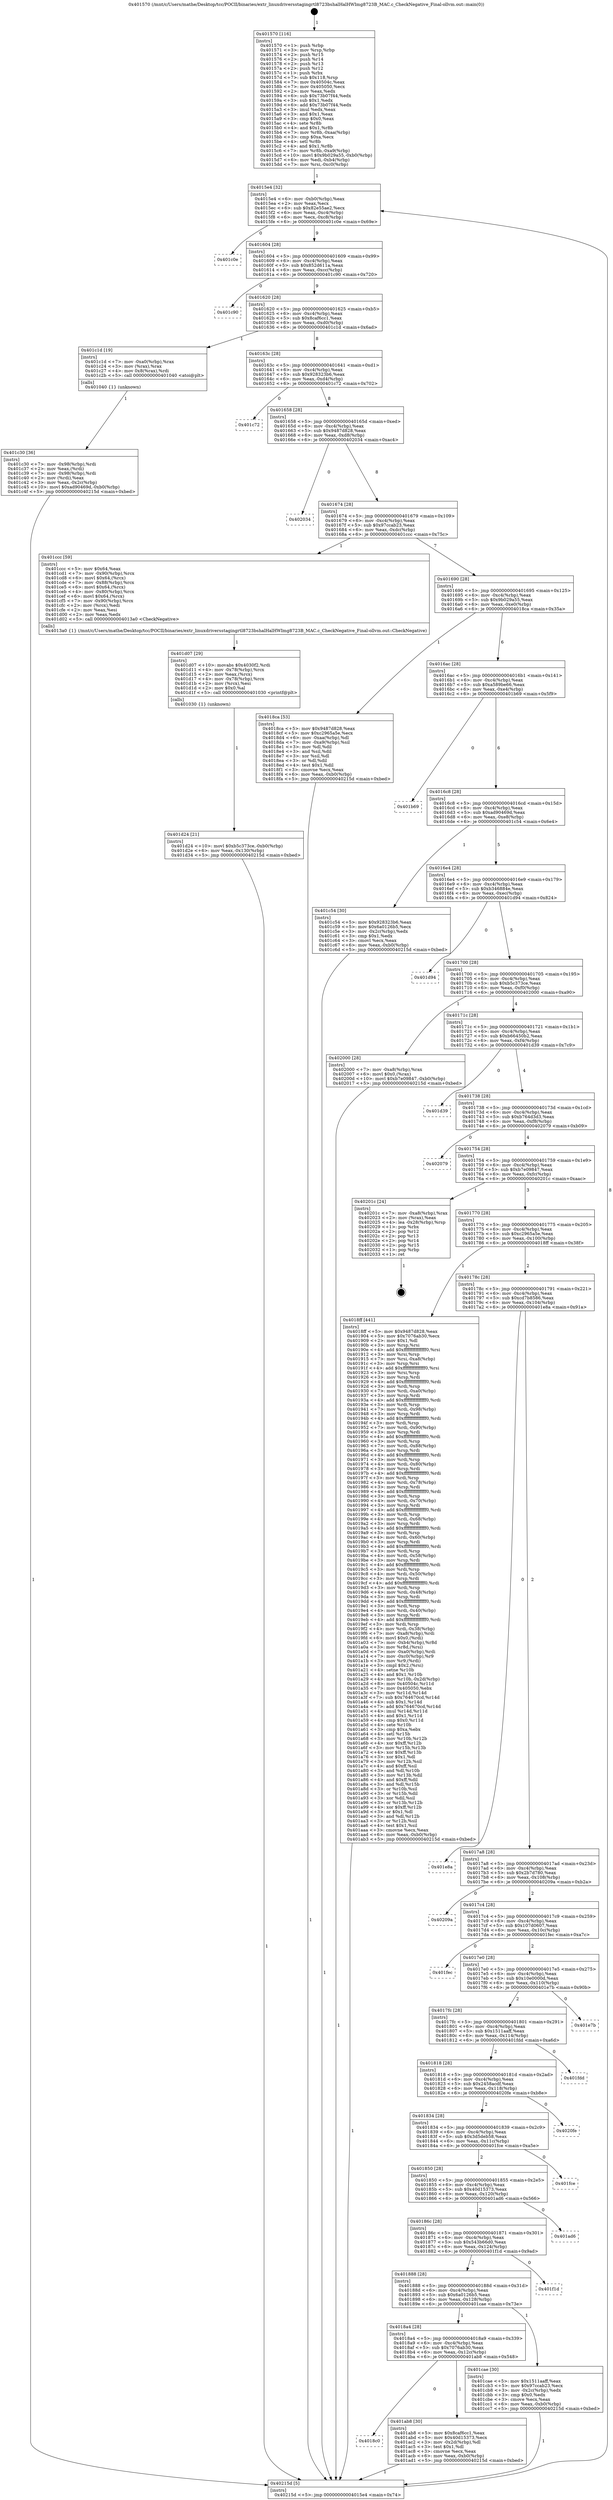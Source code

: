 digraph "0x401570" {
  label = "0x401570 (/mnt/c/Users/mathe/Desktop/tcc/POCII/binaries/extr_linuxdriversstagingrtl8723bshalHalHWImg8723B_MAC.c_CheckNegative_Final-ollvm.out::main(0))"
  labelloc = "t"
  node[shape=record]

  Entry [label="",width=0.3,height=0.3,shape=circle,fillcolor=black,style=filled]
  "0x4015e4" [label="{
     0x4015e4 [32]\l
     | [instrs]\l
     &nbsp;&nbsp;0x4015e4 \<+6\>: mov -0xb0(%rbp),%eax\l
     &nbsp;&nbsp;0x4015ea \<+2\>: mov %eax,%ecx\l
     &nbsp;&nbsp;0x4015ec \<+6\>: sub $0x82e55ae2,%ecx\l
     &nbsp;&nbsp;0x4015f2 \<+6\>: mov %eax,-0xc4(%rbp)\l
     &nbsp;&nbsp;0x4015f8 \<+6\>: mov %ecx,-0xc8(%rbp)\l
     &nbsp;&nbsp;0x4015fe \<+6\>: je 0000000000401c0e \<main+0x69e\>\l
  }"]
  "0x401c0e" [label="{
     0x401c0e\l
  }", style=dashed]
  "0x401604" [label="{
     0x401604 [28]\l
     | [instrs]\l
     &nbsp;&nbsp;0x401604 \<+5\>: jmp 0000000000401609 \<main+0x99\>\l
     &nbsp;&nbsp;0x401609 \<+6\>: mov -0xc4(%rbp),%eax\l
     &nbsp;&nbsp;0x40160f \<+5\>: sub $0x852d611a,%eax\l
     &nbsp;&nbsp;0x401614 \<+6\>: mov %eax,-0xcc(%rbp)\l
     &nbsp;&nbsp;0x40161a \<+6\>: je 0000000000401c90 \<main+0x720\>\l
  }"]
  Exit [label="",width=0.3,height=0.3,shape=circle,fillcolor=black,style=filled,peripheries=2]
  "0x401c90" [label="{
     0x401c90\l
  }", style=dashed]
  "0x401620" [label="{
     0x401620 [28]\l
     | [instrs]\l
     &nbsp;&nbsp;0x401620 \<+5\>: jmp 0000000000401625 \<main+0xb5\>\l
     &nbsp;&nbsp;0x401625 \<+6\>: mov -0xc4(%rbp),%eax\l
     &nbsp;&nbsp;0x40162b \<+5\>: sub $0x8caf6cc1,%eax\l
     &nbsp;&nbsp;0x401630 \<+6\>: mov %eax,-0xd0(%rbp)\l
     &nbsp;&nbsp;0x401636 \<+6\>: je 0000000000401c1d \<main+0x6ad\>\l
  }"]
  "0x401d24" [label="{
     0x401d24 [21]\l
     | [instrs]\l
     &nbsp;&nbsp;0x401d24 \<+10\>: movl $0xb5c373ce,-0xb0(%rbp)\l
     &nbsp;&nbsp;0x401d2e \<+6\>: mov %eax,-0x130(%rbp)\l
     &nbsp;&nbsp;0x401d34 \<+5\>: jmp 000000000040215d \<main+0xbed\>\l
  }"]
  "0x401c1d" [label="{
     0x401c1d [19]\l
     | [instrs]\l
     &nbsp;&nbsp;0x401c1d \<+7\>: mov -0xa0(%rbp),%rax\l
     &nbsp;&nbsp;0x401c24 \<+3\>: mov (%rax),%rax\l
     &nbsp;&nbsp;0x401c27 \<+4\>: mov 0x8(%rax),%rdi\l
     &nbsp;&nbsp;0x401c2b \<+5\>: call 0000000000401040 \<atoi@plt\>\l
     | [calls]\l
     &nbsp;&nbsp;0x401040 \{1\} (unknown)\l
  }"]
  "0x40163c" [label="{
     0x40163c [28]\l
     | [instrs]\l
     &nbsp;&nbsp;0x40163c \<+5\>: jmp 0000000000401641 \<main+0xd1\>\l
     &nbsp;&nbsp;0x401641 \<+6\>: mov -0xc4(%rbp),%eax\l
     &nbsp;&nbsp;0x401647 \<+5\>: sub $0x928323b6,%eax\l
     &nbsp;&nbsp;0x40164c \<+6\>: mov %eax,-0xd4(%rbp)\l
     &nbsp;&nbsp;0x401652 \<+6\>: je 0000000000401c72 \<main+0x702\>\l
  }"]
  "0x401d07" [label="{
     0x401d07 [29]\l
     | [instrs]\l
     &nbsp;&nbsp;0x401d07 \<+10\>: movabs $0x4030f2,%rdi\l
     &nbsp;&nbsp;0x401d11 \<+4\>: mov -0x78(%rbp),%rcx\l
     &nbsp;&nbsp;0x401d15 \<+2\>: mov %eax,(%rcx)\l
     &nbsp;&nbsp;0x401d17 \<+4\>: mov -0x78(%rbp),%rcx\l
     &nbsp;&nbsp;0x401d1b \<+2\>: mov (%rcx),%esi\l
     &nbsp;&nbsp;0x401d1d \<+2\>: mov $0x0,%al\l
     &nbsp;&nbsp;0x401d1f \<+5\>: call 0000000000401030 \<printf@plt\>\l
     | [calls]\l
     &nbsp;&nbsp;0x401030 \{1\} (unknown)\l
  }"]
  "0x401c72" [label="{
     0x401c72\l
  }", style=dashed]
  "0x401658" [label="{
     0x401658 [28]\l
     | [instrs]\l
     &nbsp;&nbsp;0x401658 \<+5\>: jmp 000000000040165d \<main+0xed\>\l
     &nbsp;&nbsp;0x40165d \<+6\>: mov -0xc4(%rbp),%eax\l
     &nbsp;&nbsp;0x401663 \<+5\>: sub $0x9487d828,%eax\l
     &nbsp;&nbsp;0x401668 \<+6\>: mov %eax,-0xd8(%rbp)\l
     &nbsp;&nbsp;0x40166e \<+6\>: je 0000000000402034 \<main+0xac4\>\l
  }"]
  "0x401c30" [label="{
     0x401c30 [36]\l
     | [instrs]\l
     &nbsp;&nbsp;0x401c30 \<+7\>: mov -0x98(%rbp),%rdi\l
     &nbsp;&nbsp;0x401c37 \<+2\>: mov %eax,(%rdi)\l
     &nbsp;&nbsp;0x401c39 \<+7\>: mov -0x98(%rbp),%rdi\l
     &nbsp;&nbsp;0x401c40 \<+2\>: mov (%rdi),%eax\l
     &nbsp;&nbsp;0x401c42 \<+3\>: mov %eax,-0x2c(%rbp)\l
     &nbsp;&nbsp;0x401c45 \<+10\>: movl $0xad90469d,-0xb0(%rbp)\l
     &nbsp;&nbsp;0x401c4f \<+5\>: jmp 000000000040215d \<main+0xbed\>\l
  }"]
  "0x402034" [label="{
     0x402034\l
  }", style=dashed]
  "0x401674" [label="{
     0x401674 [28]\l
     | [instrs]\l
     &nbsp;&nbsp;0x401674 \<+5\>: jmp 0000000000401679 \<main+0x109\>\l
     &nbsp;&nbsp;0x401679 \<+6\>: mov -0xc4(%rbp),%eax\l
     &nbsp;&nbsp;0x40167f \<+5\>: sub $0x97ccab23,%eax\l
     &nbsp;&nbsp;0x401684 \<+6\>: mov %eax,-0xdc(%rbp)\l
     &nbsp;&nbsp;0x40168a \<+6\>: je 0000000000401ccc \<main+0x75c\>\l
  }"]
  "0x4018c0" [label="{
     0x4018c0\l
  }", style=dashed]
  "0x401ccc" [label="{
     0x401ccc [59]\l
     | [instrs]\l
     &nbsp;&nbsp;0x401ccc \<+5\>: mov $0x64,%eax\l
     &nbsp;&nbsp;0x401cd1 \<+7\>: mov -0x90(%rbp),%rcx\l
     &nbsp;&nbsp;0x401cd8 \<+6\>: movl $0x64,(%rcx)\l
     &nbsp;&nbsp;0x401cde \<+7\>: mov -0x88(%rbp),%rcx\l
     &nbsp;&nbsp;0x401ce5 \<+6\>: movl $0x64,(%rcx)\l
     &nbsp;&nbsp;0x401ceb \<+4\>: mov -0x80(%rbp),%rcx\l
     &nbsp;&nbsp;0x401cef \<+6\>: movl $0x64,(%rcx)\l
     &nbsp;&nbsp;0x401cf5 \<+7\>: mov -0x90(%rbp),%rcx\l
     &nbsp;&nbsp;0x401cfc \<+2\>: mov (%rcx),%edi\l
     &nbsp;&nbsp;0x401cfe \<+2\>: mov %eax,%esi\l
     &nbsp;&nbsp;0x401d00 \<+2\>: mov %eax,%edx\l
     &nbsp;&nbsp;0x401d02 \<+5\>: call 00000000004013a0 \<CheckNegative\>\l
     | [calls]\l
     &nbsp;&nbsp;0x4013a0 \{1\} (/mnt/c/Users/mathe/Desktop/tcc/POCII/binaries/extr_linuxdriversstagingrtl8723bshalHalHWImg8723B_MAC.c_CheckNegative_Final-ollvm.out::CheckNegative)\l
  }"]
  "0x401690" [label="{
     0x401690 [28]\l
     | [instrs]\l
     &nbsp;&nbsp;0x401690 \<+5\>: jmp 0000000000401695 \<main+0x125\>\l
     &nbsp;&nbsp;0x401695 \<+6\>: mov -0xc4(%rbp),%eax\l
     &nbsp;&nbsp;0x40169b \<+5\>: sub $0x9b029a55,%eax\l
     &nbsp;&nbsp;0x4016a0 \<+6\>: mov %eax,-0xe0(%rbp)\l
     &nbsp;&nbsp;0x4016a6 \<+6\>: je 00000000004018ca \<main+0x35a\>\l
  }"]
  "0x401ab8" [label="{
     0x401ab8 [30]\l
     | [instrs]\l
     &nbsp;&nbsp;0x401ab8 \<+5\>: mov $0x8caf6cc1,%eax\l
     &nbsp;&nbsp;0x401abd \<+5\>: mov $0x40d15373,%ecx\l
     &nbsp;&nbsp;0x401ac2 \<+3\>: mov -0x2d(%rbp),%dl\l
     &nbsp;&nbsp;0x401ac5 \<+3\>: test $0x1,%dl\l
     &nbsp;&nbsp;0x401ac8 \<+3\>: cmovne %ecx,%eax\l
     &nbsp;&nbsp;0x401acb \<+6\>: mov %eax,-0xb0(%rbp)\l
     &nbsp;&nbsp;0x401ad1 \<+5\>: jmp 000000000040215d \<main+0xbed\>\l
  }"]
  "0x4018ca" [label="{
     0x4018ca [53]\l
     | [instrs]\l
     &nbsp;&nbsp;0x4018ca \<+5\>: mov $0x9487d828,%eax\l
     &nbsp;&nbsp;0x4018cf \<+5\>: mov $0xc2965a5e,%ecx\l
     &nbsp;&nbsp;0x4018d4 \<+6\>: mov -0xaa(%rbp),%dl\l
     &nbsp;&nbsp;0x4018da \<+7\>: mov -0xa9(%rbp),%sil\l
     &nbsp;&nbsp;0x4018e1 \<+3\>: mov %dl,%dil\l
     &nbsp;&nbsp;0x4018e4 \<+3\>: and %sil,%dil\l
     &nbsp;&nbsp;0x4018e7 \<+3\>: xor %sil,%dl\l
     &nbsp;&nbsp;0x4018ea \<+3\>: or %dl,%dil\l
     &nbsp;&nbsp;0x4018ed \<+4\>: test $0x1,%dil\l
     &nbsp;&nbsp;0x4018f1 \<+3\>: cmovne %ecx,%eax\l
     &nbsp;&nbsp;0x4018f4 \<+6\>: mov %eax,-0xb0(%rbp)\l
     &nbsp;&nbsp;0x4018fa \<+5\>: jmp 000000000040215d \<main+0xbed\>\l
  }"]
  "0x4016ac" [label="{
     0x4016ac [28]\l
     | [instrs]\l
     &nbsp;&nbsp;0x4016ac \<+5\>: jmp 00000000004016b1 \<main+0x141\>\l
     &nbsp;&nbsp;0x4016b1 \<+6\>: mov -0xc4(%rbp),%eax\l
     &nbsp;&nbsp;0x4016b7 \<+5\>: sub $0xa589be66,%eax\l
     &nbsp;&nbsp;0x4016bc \<+6\>: mov %eax,-0xe4(%rbp)\l
     &nbsp;&nbsp;0x4016c2 \<+6\>: je 0000000000401b69 \<main+0x5f9\>\l
  }"]
  "0x40215d" [label="{
     0x40215d [5]\l
     | [instrs]\l
     &nbsp;&nbsp;0x40215d \<+5\>: jmp 00000000004015e4 \<main+0x74\>\l
  }"]
  "0x401570" [label="{
     0x401570 [116]\l
     | [instrs]\l
     &nbsp;&nbsp;0x401570 \<+1\>: push %rbp\l
     &nbsp;&nbsp;0x401571 \<+3\>: mov %rsp,%rbp\l
     &nbsp;&nbsp;0x401574 \<+2\>: push %r15\l
     &nbsp;&nbsp;0x401576 \<+2\>: push %r14\l
     &nbsp;&nbsp;0x401578 \<+2\>: push %r13\l
     &nbsp;&nbsp;0x40157a \<+2\>: push %r12\l
     &nbsp;&nbsp;0x40157c \<+1\>: push %rbx\l
     &nbsp;&nbsp;0x40157d \<+7\>: sub $0x118,%rsp\l
     &nbsp;&nbsp;0x401584 \<+7\>: mov 0x40504c,%eax\l
     &nbsp;&nbsp;0x40158b \<+7\>: mov 0x405050,%ecx\l
     &nbsp;&nbsp;0x401592 \<+2\>: mov %eax,%edx\l
     &nbsp;&nbsp;0x401594 \<+6\>: sub $0x73b07f44,%edx\l
     &nbsp;&nbsp;0x40159a \<+3\>: sub $0x1,%edx\l
     &nbsp;&nbsp;0x40159d \<+6\>: add $0x73b07f44,%edx\l
     &nbsp;&nbsp;0x4015a3 \<+3\>: imul %edx,%eax\l
     &nbsp;&nbsp;0x4015a6 \<+3\>: and $0x1,%eax\l
     &nbsp;&nbsp;0x4015a9 \<+3\>: cmp $0x0,%eax\l
     &nbsp;&nbsp;0x4015ac \<+4\>: sete %r8b\l
     &nbsp;&nbsp;0x4015b0 \<+4\>: and $0x1,%r8b\l
     &nbsp;&nbsp;0x4015b4 \<+7\>: mov %r8b,-0xaa(%rbp)\l
     &nbsp;&nbsp;0x4015bb \<+3\>: cmp $0xa,%ecx\l
     &nbsp;&nbsp;0x4015be \<+4\>: setl %r8b\l
     &nbsp;&nbsp;0x4015c2 \<+4\>: and $0x1,%r8b\l
     &nbsp;&nbsp;0x4015c6 \<+7\>: mov %r8b,-0xa9(%rbp)\l
     &nbsp;&nbsp;0x4015cd \<+10\>: movl $0x9b029a55,-0xb0(%rbp)\l
     &nbsp;&nbsp;0x4015d7 \<+6\>: mov %edi,-0xb4(%rbp)\l
     &nbsp;&nbsp;0x4015dd \<+7\>: mov %rsi,-0xc0(%rbp)\l
  }"]
  "0x4018a4" [label="{
     0x4018a4 [28]\l
     | [instrs]\l
     &nbsp;&nbsp;0x4018a4 \<+5\>: jmp 00000000004018a9 \<main+0x339\>\l
     &nbsp;&nbsp;0x4018a9 \<+6\>: mov -0xc4(%rbp),%eax\l
     &nbsp;&nbsp;0x4018af \<+5\>: sub $0x7076ab30,%eax\l
     &nbsp;&nbsp;0x4018b4 \<+6\>: mov %eax,-0x12c(%rbp)\l
     &nbsp;&nbsp;0x4018ba \<+6\>: je 0000000000401ab8 \<main+0x548\>\l
  }"]
  "0x401b69" [label="{
     0x401b69\l
  }", style=dashed]
  "0x4016c8" [label="{
     0x4016c8 [28]\l
     | [instrs]\l
     &nbsp;&nbsp;0x4016c8 \<+5\>: jmp 00000000004016cd \<main+0x15d\>\l
     &nbsp;&nbsp;0x4016cd \<+6\>: mov -0xc4(%rbp),%eax\l
     &nbsp;&nbsp;0x4016d3 \<+5\>: sub $0xad90469d,%eax\l
     &nbsp;&nbsp;0x4016d8 \<+6\>: mov %eax,-0xe8(%rbp)\l
     &nbsp;&nbsp;0x4016de \<+6\>: je 0000000000401c54 \<main+0x6e4\>\l
  }"]
  "0x401cae" [label="{
     0x401cae [30]\l
     | [instrs]\l
     &nbsp;&nbsp;0x401cae \<+5\>: mov $0x1511aaff,%eax\l
     &nbsp;&nbsp;0x401cb3 \<+5\>: mov $0x97ccab23,%ecx\l
     &nbsp;&nbsp;0x401cb8 \<+3\>: mov -0x2c(%rbp),%edx\l
     &nbsp;&nbsp;0x401cbb \<+3\>: cmp $0x0,%edx\l
     &nbsp;&nbsp;0x401cbe \<+3\>: cmove %ecx,%eax\l
     &nbsp;&nbsp;0x401cc1 \<+6\>: mov %eax,-0xb0(%rbp)\l
     &nbsp;&nbsp;0x401cc7 \<+5\>: jmp 000000000040215d \<main+0xbed\>\l
  }"]
  "0x401c54" [label="{
     0x401c54 [30]\l
     | [instrs]\l
     &nbsp;&nbsp;0x401c54 \<+5\>: mov $0x928323b6,%eax\l
     &nbsp;&nbsp;0x401c59 \<+5\>: mov $0x6a0126b5,%ecx\l
     &nbsp;&nbsp;0x401c5e \<+3\>: mov -0x2c(%rbp),%edx\l
     &nbsp;&nbsp;0x401c61 \<+3\>: cmp $0x1,%edx\l
     &nbsp;&nbsp;0x401c64 \<+3\>: cmovl %ecx,%eax\l
     &nbsp;&nbsp;0x401c67 \<+6\>: mov %eax,-0xb0(%rbp)\l
     &nbsp;&nbsp;0x401c6d \<+5\>: jmp 000000000040215d \<main+0xbed\>\l
  }"]
  "0x4016e4" [label="{
     0x4016e4 [28]\l
     | [instrs]\l
     &nbsp;&nbsp;0x4016e4 \<+5\>: jmp 00000000004016e9 \<main+0x179\>\l
     &nbsp;&nbsp;0x4016e9 \<+6\>: mov -0xc4(%rbp),%eax\l
     &nbsp;&nbsp;0x4016ef \<+5\>: sub $0xb346884e,%eax\l
     &nbsp;&nbsp;0x4016f4 \<+6\>: mov %eax,-0xec(%rbp)\l
     &nbsp;&nbsp;0x4016fa \<+6\>: je 0000000000401d94 \<main+0x824\>\l
  }"]
  "0x401888" [label="{
     0x401888 [28]\l
     | [instrs]\l
     &nbsp;&nbsp;0x401888 \<+5\>: jmp 000000000040188d \<main+0x31d\>\l
     &nbsp;&nbsp;0x40188d \<+6\>: mov -0xc4(%rbp),%eax\l
     &nbsp;&nbsp;0x401893 \<+5\>: sub $0x6a0126b5,%eax\l
     &nbsp;&nbsp;0x401898 \<+6\>: mov %eax,-0x128(%rbp)\l
     &nbsp;&nbsp;0x40189e \<+6\>: je 0000000000401cae \<main+0x73e\>\l
  }"]
  "0x401d94" [label="{
     0x401d94\l
  }", style=dashed]
  "0x401700" [label="{
     0x401700 [28]\l
     | [instrs]\l
     &nbsp;&nbsp;0x401700 \<+5\>: jmp 0000000000401705 \<main+0x195\>\l
     &nbsp;&nbsp;0x401705 \<+6\>: mov -0xc4(%rbp),%eax\l
     &nbsp;&nbsp;0x40170b \<+5\>: sub $0xb5c373ce,%eax\l
     &nbsp;&nbsp;0x401710 \<+6\>: mov %eax,-0xf0(%rbp)\l
     &nbsp;&nbsp;0x401716 \<+6\>: je 0000000000402000 \<main+0xa90\>\l
  }"]
  "0x401f1d" [label="{
     0x401f1d\l
  }", style=dashed]
  "0x402000" [label="{
     0x402000 [28]\l
     | [instrs]\l
     &nbsp;&nbsp;0x402000 \<+7\>: mov -0xa8(%rbp),%rax\l
     &nbsp;&nbsp;0x402007 \<+6\>: movl $0x0,(%rax)\l
     &nbsp;&nbsp;0x40200d \<+10\>: movl $0xb7e09847,-0xb0(%rbp)\l
     &nbsp;&nbsp;0x402017 \<+5\>: jmp 000000000040215d \<main+0xbed\>\l
  }"]
  "0x40171c" [label="{
     0x40171c [28]\l
     | [instrs]\l
     &nbsp;&nbsp;0x40171c \<+5\>: jmp 0000000000401721 \<main+0x1b1\>\l
     &nbsp;&nbsp;0x401721 \<+6\>: mov -0xc4(%rbp),%eax\l
     &nbsp;&nbsp;0x401727 \<+5\>: sub $0xb66450b2,%eax\l
     &nbsp;&nbsp;0x40172c \<+6\>: mov %eax,-0xf4(%rbp)\l
     &nbsp;&nbsp;0x401732 \<+6\>: je 0000000000401d39 \<main+0x7c9\>\l
  }"]
  "0x40186c" [label="{
     0x40186c [28]\l
     | [instrs]\l
     &nbsp;&nbsp;0x40186c \<+5\>: jmp 0000000000401871 \<main+0x301\>\l
     &nbsp;&nbsp;0x401871 \<+6\>: mov -0xc4(%rbp),%eax\l
     &nbsp;&nbsp;0x401877 \<+5\>: sub $0x543b66d0,%eax\l
     &nbsp;&nbsp;0x40187c \<+6\>: mov %eax,-0x124(%rbp)\l
     &nbsp;&nbsp;0x401882 \<+6\>: je 0000000000401f1d \<main+0x9ad\>\l
  }"]
  "0x401d39" [label="{
     0x401d39\l
  }", style=dashed]
  "0x401738" [label="{
     0x401738 [28]\l
     | [instrs]\l
     &nbsp;&nbsp;0x401738 \<+5\>: jmp 000000000040173d \<main+0x1cd\>\l
     &nbsp;&nbsp;0x40173d \<+6\>: mov -0xc4(%rbp),%eax\l
     &nbsp;&nbsp;0x401743 \<+5\>: sub $0xb764d3d3,%eax\l
     &nbsp;&nbsp;0x401748 \<+6\>: mov %eax,-0xf8(%rbp)\l
     &nbsp;&nbsp;0x40174e \<+6\>: je 0000000000402079 \<main+0xb09\>\l
  }"]
  "0x401ad6" [label="{
     0x401ad6\l
  }", style=dashed]
  "0x402079" [label="{
     0x402079\l
  }", style=dashed]
  "0x401754" [label="{
     0x401754 [28]\l
     | [instrs]\l
     &nbsp;&nbsp;0x401754 \<+5\>: jmp 0000000000401759 \<main+0x1e9\>\l
     &nbsp;&nbsp;0x401759 \<+6\>: mov -0xc4(%rbp),%eax\l
     &nbsp;&nbsp;0x40175f \<+5\>: sub $0xb7e09847,%eax\l
     &nbsp;&nbsp;0x401764 \<+6\>: mov %eax,-0xfc(%rbp)\l
     &nbsp;&nbsp;0x40176a \<+6\>: je 000000000040201c \<main+0xaac\>\l
  }"]
  "0x401850" [label="{
     0x401850 [28]\l
     | [instrs]\l
     &nbsp;&nbsp;0x401850 \<+5\>: jmp 0000000000401855 \<main+0x2e5\>\l
     &nbsp;&nbsp;0x401855 \<+6\>: mov -0xc4(%rbp),%eax\l
     &nbsp;&nbsp;0x40185b \<+5\>: sub $0x40d15373,%eax\l
     &nbsp;&nbsp;0x401860 \<+6\>: mov %eax,-0x120(%rbp)\l
     &nbsp;&nbsp;0x401866 \<+6\>: je 0000000000401ad6 \<main+0x566\>\l
  }"]
  "0x40201c" [label="{
     0x40201c [24]\l
     | [instrs]\l
     &nbsp;&nbsp;0x40201c \<+7\>: mov -0xa8(%rbp),%rax\l
     &nbsp;&nbsp;0x402023 \<+2\>: mov (%rax),%eax\l
     &nbsp;&nbsp;0x402025 \<+4\>: lea -0x28(%rbp),%rsp\l
     &nbsp;&nbsp;0x402029 \<+1\>: pop %rbx\l
     &nbsp;&nbsp;0x40202a \<+2\>: pop %r12\l
     &nbsp;&nbsp;0x40202c \<+2\>: pop %r13\l
     &nbsp;&nbsp;0x40202e \<+2\>: pop %r14\l
     &nbsp;&nbsp;0x402030 \<+2\>: pop %r15\l
     &nbsp;&nbsp;0x402032 \<+1\>: pop %rbp\l
     &nbsp;&nbsp;0x402033 \<+1\>: ret\l
  }"]
  "0x401770" [label="{
     0x401770 [28]\l
     | [instrs]\l
     &nbsp;&nbsp;0x401770 \<+5\>: jmp 0000000000401775 \<main+0x205\>\l
     &nbsp;&nbsp;0x401775 \<+6\>: mov -0xc4(%rbp),%eax\l
     &nbsp;&nbsp;0x40177b \<+5\>: sub $0xc2965a5e,%eax\l
     &nbsp;&nbsp;0x401780 \<+6\>: mov %eax,-0x100(%rbp)\l
     &nbsp;&nbsp;0x401786 \<+6\>: je 00000000004018ff \<main+0x38f\>\l
  }"]
  "0x401fce" [label="{
     0x401fce\l
  }", style=dashed]
  "0x4018ff" [label="{
     0x4018ff [441]\l
     | [instrs]\l
     &nbsp;&nbsp;0x4018ff \<+5\>: mov $0x9487d828,%eax\l
     &nbsp;&nbsp;0x401904 \<+5\>: mov $0x7076ab30,%ecx\l
     &nbsp;&nbsp;0x401909 \<+2\>: mov $0x1,%dl\l
     &nbsp;&nbsp;0x40190b \<+3\>: mov %rsp,%rsi\l
     &nbsp;&nbsp;0x40190e \<+4\>: add $0xfffffffffffffff0,%rsi\l
     &nbsp;&nbsp;0x401912 \<+3\>: mov %rsi,%rsp\l
     &nbsp;&nbsp;0x401915 \<+7\>: mov %rsi,-0xa8(%rbp)\l
     &nbsp;&nbsp;0x40191c \<+3\>: mov %rsp,%rsi\l
     &nbsp;&nbsp;0x40191f \<+4\>: add $0xfffffffffffffff0,%rsi\l
     &nbsp;&nbsp;0x401923 \<+3\>: mov %rsi,%rsp\l
     &nbsp;&nbsp;0x401926 \<+3\>: mov %rsp,%rdi\l
     &nbsp;&nbsp;0x401929 \<+4\>: add $0xfffffffffffffff0,%rdi\l
     &nbsp;&nbsp;0x40192d \<+3\>: mov %rdi,%rsp\l
     &nbsp;&nbsp;0x401930 \<+7\>: mov %rdi,-0xa0(%rbp)\l
     &nbsp;&nbsp;0x401937 \<+3\>: mov %rsp,%rdi\l
     &nbsp;&nbsp;0x40193a \<+4\>: add $0xfffffffffffffff0,%rdi\l
     &nbsp;&nbsp;0x40193e \<+3\>: mov %rdi,%rsp\l
     &nbsp;&nbsp;0x401941 \<+7\>: mov %rdi,-0x98(%rbp)\l
     &nbsp;&nbsp;0x401948 \<+3\>: mov %rsp,%rdi\l
     &nbsp;&nbsp;0x40194b \<+4\>: add $0xfffffffffffffff0,%rdi\l
     &nbsp;&nbsp;0x40194f \<+3\>: mov %rdi,%rsp\l
     &nbsp;&nbsp;0x401952 \<+7\>: mov %rdi,-0x90(%rbp)\l
     &nbsp;&nbsp;0x401959 \<+3\>: mov %rsp,%rdi\l
     &nbsp;&nbsp;0x40195c \<+4\>: add $0xfffffffffffffff0,%rdi\l
     &nbsp;&nbsp;0x401960 \<+3\>: mov %rdi,%rsp\l
     &nbsp;&nbsp;0x401963 \<+7\>: mov %rdi,-0x88(%rbp)\l
     &nbsp;&nbsp;0x40196a \<+3\>: mov %rsp,%rdi\l
     &nbsp;&nbsp;0x40196d \<+4\>: add $0xfffffffffffffff0,%rdi\l
     &nbsp;&nbsp;0x401971 \<+3\>: mov %rdi,%rsp\l
     &nbsp;&nbsp;0x401974 \<+4\>: mov %rdi,-0x80(%rbp)\l
     &nbsp;&nbsp;0x401978 \<+3\>: mov %rsp,%rdi\l
     &nbsp;&nbsp;0x40197b \<+4\>: add $0xfffffffffffffff0,%rdi\l
     &nbsp;&nbsp;0x40197f \<+3\>: mov %rdi,%rsp\l
     &nbsp;&nbsp;0x401982 \<+4\>: mov %rdi,-0x78(%rbp)\l
     &nbsp;&nbsp;0x401986 \<+3\>: mov %rsp,%rdi\l
     &nbsp;&nbsp;0x401989 \<+4\>: add $0xfffffffffffffff0,%rdi\l
     &nbsp;&nbsp;0x40198d \<+3\>: mov %rdi,%rsp\l
     &nbsp;&nbsp;0x401990 \<+4\>: mov %rdi,-0x70(%rbp)\l
     &nbsp;&nbsp;0x401994 \<+3\>: mov %rsp,%rdi\l
     &nbsp;&nbsp;0x401997 \<+4\>: add $0xfffffffffffffff0,%rdi\l
     &nbsp;&nbsp;0x40199b \<+3\>: mov %rdi,%rsp\l
     &nbsp;&nbsp;0x40199e \<+4\>: mov %rdi,-0x68(%rbp)\l
     &nbsp;&nbsp;0x4019a2 \<+3\>: mov %rsp,%rdi\l
     &nbsp;&nbsp;0x4019a5 \<+4\>: add $0xfffffffffffffff0,%rdi\l
     &nbsp;&nbsp;0x4019a9 \<+3\>: mov %rdi,%rsp\l
     &nbsp;&nbsp;0x4019ac \<+4\>: mov %rdi,-0x60(%rbp)\l
     &nbsp;&nbsp;0x4019b0 \<+3\>: mov %rsp,%rdi\l
     &nbsp;&nbsp;0x4019b3 \<+4\>: add $0xfffffffffffffff0,%rdi\l
     &nbsp;&nbsp;0x4019b7 \<+3\>: mov %rdi,%rsp\l
     &nbsp;&nbsp;0x4019ba \<+4\>: mov %rdi,-0x58(%rbp)\l
     &nbsp;&nbsp;0x4019be \<+3\>: mov %rsp,%rdi\l
     &nbsp;&nbsp;0x4019c1 \<+4\>: add $0xfffffffffffffff0,%rdi\l
     &nbsp;&nbsp;0x4019c5 \<+3\>: mov %rdi,%rsp\l
     &nbsp;&nbsp;0x4019c8 \<+4\>: mov %rdi,-0x50(%rbp)\l
     &nbsp;&nbsp;0x4019cc \<+3\>: mov %rsp,%rdi\l
     &nbsp;&nbsp;0x4019cf \<+4\>: add $0xfffffffffffffff0,%rdi\l
     &nbsp;&nbsp;0x4019d3 \<+3\>: mov %rdi,%rsp\l
     &nbsp;&nbsp;0x4019d6 \<+4\>: mov %rdi,-0x48(%rbp)\l
     &nbsp;&nbsp;0x4019da \<+3\>: mov %rsp,%rdi\l
     &nbsp;&nbsp;0x4019dd \<+4\>: add $0xfffffffffffffff0,%rdi\l
     &nbsp;&nbsp;0x4019e1 \<+3\>: mov %rdi,%rsp\l
     &nbsp;&nbsp;0x4019e4 \<+4\>: mov %rdi,-0x40(%rbp)\l
     &nbsp;&nbsp;0x4019e8 \<+3\>: mov %rsp,%rdi\l
     &nbsp;&nbsp;0x4019eb \<+4\>: add $0xfffffffffffffff0,%rdi\l
     &nbsp;&nbsp;0x4019ef \<+3\>: mov %rdi,%rsp\l
     &nbsp;&nbsp;0x4019f2 \<+4\>: mov %rdi,-0x38(%rbp)\l
     &nbsp;&nbsp;0x4019f6 \<+7\>: mov -0xa8(%rbp),%rdi\l
     &nbsp;&nbsp;0x4019fd \<+6\>: movl $0x0,(%rdi)\l
     &nbsp;&nbsp;0x401a03 \<+7\>: mov -0xb4(%rbp),%r8d\l
     &nbsp;&nbsp;0x401a0a \<+3\>: mov %r8d,(%rsi)\l
     &nbsp;&nbsp;0x401a0d \<+7\>: mov -0xa0(%rbp),%rdi\l
     &nbsp;&nbsp;0x401a14 \<+7\>: mov -0xc0(%rbp),%r9\l
     &nbsp;&nbsp;0x401a1b \<+3\>: mov %r9,(%rdi)\l
     &nbsp;&nbsp;0x401a1e \<+3\>: cmpl $0x2,(%rsi)\l
     &nbsp;&nbsp;0x401a21 \<+4\>: setne %r10b\l
     &nbsp;&nbsp;0x401a25 \<+4\>: and $0x1,%r10b\l
     &nbsp;&nbsp;0x401a29 \<+4\>: mov %r10b,-0x2d(%rbp)\l
     &nbsp;&nbsp;0x401a2d \<+8\>: mov 0x40504c,%r11d\l
     &nbsp;&nbsp;0x401a35 \<+7\>: mov 0x405050,%ebx\l
     &nbsp;&nbsp;0x401a3c \<+3\>: mov %r11d,%r14d\l
     &nbsp;&nbsp;0x401a3f \<+7\>: sub $0x764670cd,%r14d\l
     &nbsp;&nbsp;0x401a46 \<+4\>: sub $0x1,%r14d\l
     &nbsp;&nbsp;0x401a4a \<+7\>: add $0x764670cd,%r14d\l
     &nbsp;&nbsp;0x401a51 \<+4\>: imul %r14d,%r11d\l
     &nbsp;&nbsp;0x401a55 \<+4\>: and $0x1,%r11d\l
     &nbsp;&nbsp;0x401a59 \<+4\>: cmp $0x0,%r11d\l
     &nbsp;&nbsp;0x401a5d \<+4\>: sete %r10b\l
     &nbsp;&nbsp;0x401a61 \<+3\>: cmp $0xa,%ebx\l
     &nbsp;&nbsp;0x401a64 \<+4\>: setl %r15b\l
     &nbsp;&nbsp;0x401a68 \<+3\>: mov %r10b,%r12b\l
     &nbsp;&nbsp;0x401a6b \<+4\>: xor $0xff,%r12b\l
     &nbsp;&nbsp;0x401a6f \<+3\>: mov %r15b,%r13b\l
     &nbsp;&nbsp;0x401a72 \<+4\>: xor $0xff,%r13b\l
     &nbsp;&nbsp;0x401a76 \<+3\>: xor $0x1,%dl\l
     &nbsp;&nbsp;0x401a79 \<+3\>: mov %r12b,%sil\l
     &nbsp;&nbsp;0x401a7c \<+4\>: and $0xff,%sil\l
     &nbsp;&nbsp;0x401a80 \<+3\>: and %dl,%r10b\l
     &nbsp;&nbsp;0x401a83 \<+3\>: mov %r13b,%dil\l
     &nbsp;&nbsp;0x401a86 \<+4\>: and $0xff,%dil\l
     &nbsp;&nbsp;0x401a8a \<+3\>: and %dl,%r15b\l
     &nbsp;&nbsp;0x401a8d \<+3\>: or %r10b,%sil\l
     &nbsp;&nbsp;0x401a90 \<+3\>: or %r15b,%dil\l
     &nbsp;&nbsp;0x401a93 \<+3\>: xor %dil,%sil\l
     &nbsp;&nbsp;0x401a96 \<+3\>: or %r13b,%r12b\l
     &nbsp;&nbsp;0x401a99 \<+4\>: xor $0xff,%r12b\l
     &nbsp;&nbsp;0x401a9d \<+3\>: or $0x1,%dl\l
     &nbsp;&nbsp;0x401aa0 \<+3\>: and %dl,%r12b\l
     &nbsp;&nbsp;0x401aa3 \<+3\>: or %r12b,%sil\l
     &nbsp;&nbsp;0x401aa6 \<+4\>: test $0x1,%sil\l
     &nbsp;&nbsp;0x401aaa \<+3\>: cmovne %ecx,%eax\l
     &nbsp;&nbsp;0x401aad \<+6\>: mov %eax,-0xb0(%rbp)\l
     &nbsp;&nbsp;0x401ab3 \<+5\>: jmp 000000000040215d \<main+0xbed\>\l
  }"]
  "0x40178c" [label="{
     0x40178c [28]\l
     | [instrs]\l
     &nbsp;&nbsp;0x40178c \<+5\>: jmp 0000000000401791 \<main+0x221\>\l
     &nbsp;&nbsp;0x401791 \<+6\>: mov -0xc4(%rbp),%eax\l
     &nbsp;&nbsp;0x401797 \<+5\>: sub $0xcd7b8586,%eax\l
     &nbsp;&nbsp;0x40179c \<+6\>: mov %eax,-0x104(%rbp)\l
     &nbsp;&nbsp;0x4017a2 \<+6\>: je 0000000000401e8a \<main+0x91a\>\l
  }"]
  "0x401834" [label="{
     0x401834 [28]\l
     | [instrs]\l
     &nbsp;&nbsp;0x401834 \<+5\>: jmp 0000000000401839 \<main+0x2c9\>\l
     &nbsp;&nbsp;0x401839 \<+6\>: mov -0xc4(%rbp),%eax\l
     &nbsp;&nbsp;0x40183f \<+5\>: sub $0x3d5deb58,%eax\l
     &nbsp;&nbsp;0x401844 \<+6\>: mov %eax,-0x11c(%rbp)\l
     &nbsp;&nbsp;0x40184a \<+6\>: je 0000000000401fce \<main+0xa5e\>\l
  }"]
  "0x4020fe" [label="{
     0x4020fe\l
  }", style=dashed]
  "0x401e8a" [label="{
     0x401e8a\l
  }", style=dashed]
  "0x4017a8" [label="{
     0x4017a8 [28]\l
     | [instrs]\l
     &nbsp;&nbsp;0x4017a8 \<+5\>: jmp 00000000004017ad \<main+0x23d\>\l
     &nbsp;&nbsp;0x4017ad \<+6\>: mov -0xc4(%rbp),%eax\l
     &nbsp;&nbsp;0x4017b3 \<+5\>: sub $0x2b7d780,%eax\l
     &nbsp;&nbsp;0x4017b8 \<+6\>: mov %eax,-0x108(%rbp)\l
     &nbsp;&nbsp;0x4017be \<+6\>: je 000000000040209a \<main+0xb2a\>\l
  }"]
  "0x401818" [label="{
     0x401818 [28]\l
     | [instrs]\l
     &nbsp;&nbsp;0x401818 \<+5\>: jmp 000000000040181d \<main+0x2ad\>\l
     &nbsp;&nbsp;0x40181d \<+6\>: mov -0xc4(%rbp),%eax\l
     &nbsp;&nbsp;0x401823 \<+5\>: sub $0x2458acdf,%eax\l
     &nbsp;&nbsp;0x401828 \<+6\>: mov %eax,-0x118(%rbp)\l
     &nbsp;&nbsp;0x40182e \<+6\>: je 00000000004020fe \<main+0xb8e\>\l
  }"]
  "0x40209a" [label="{
     0x40209a\l
  }", style=dashed]
  "0x4017c4" [label="{
     0x4017c4 [28]\l
     | [instrs]\l
     &nbsp;&nbsp;0x4017c4 \<+5\>: jmp 00000000004017c9 \<main+0x259\>\l
     &nbsp;&nbsp;0x4017c9 \<+6\>: mov -0xc4(%rbp),%eax\l
     &nbsp;&nbsp;0x4017cf \<+5\>: sub $0x107d0607,%eax\l
     &nbsp;&nbsp;0x4017d4 \<+6\>: mov %eax,-0x10c(%rbp)\l
     &nbsp;&nbsp;0x4017da \<+6\>: je 0000000000401fec \<main+0xa7c\>\l
  }"]
  "0x401fdd" [label="{
     0x401fdd\l
  }", style=dashed]
  "0x401fec" [label="{
     0x401fec\l
  }", style=dashed]
  "0x4017e0" [label="{
     0x4017e0 [28]\l
     | [instrs]\l
     &nbsp;&nbsp;0x4017e0 \<+5\>: jmp 00000000004017e5 \<main+0x275\>\l
     &nbsp;&nbsp;0x4017e5 \<+6\>: mov -0xc4(%rbp),%eax\l
     &nbsp;&nbsp;0x4017eb \<+5\>: sub $0x10e0000d,%eax\l
     &nbsp;&nbsp;0x4017f0 \<+6\>: mov %eax,-0x110(%rbp)\l
     &nbsp;&nbsp;0x4017f6 \<+6\>: je 0000000000401e7b \<main+0x90b\>\l
  }"]
  "0x4017fc" [label="{
     0x4017fc [28]\l
     | [instrs]\l
     &nbsp;&nbsp;0x4017fc \<+5\>: jmp 0000000000401801 \<main+0x291\>\l
     &nbsp;&nbsp;0x401801 \<+6\>: mov -0xc4(%rbp),%eax\l
     &nbsp;&nbsp;0x401807 \<+5\>: sub $0x1511aaff,%eax\l
     &nbsp;&nbsp;0x40180c \<+6\>: mov %eax,-0x114(%rbp)\l
     &nbsp;&nbsp;0x401812 \<+6\>: je 0000000000401fdd \<main+0xa6d\>\l
  }"]
  "0x401e7b" [label="{
     0x401e7b\l
  }", style=dashed]
  Entry -> "0x401570" [label=" 1"]
  "0x4015e4" -> "0x401c0e" [label=" 0"]
  "0x4015e4" -> "0x401604" [label=" 9"]
  "0x40201c" -> Exit [label=" 1"]
  "0x401604" -> "0x401c90" [label=" 0"]
  "0x401604" -> "0x401620" [label=" 9"]
  "0x402000" -> "0x40215d" [label=" 1"]
  "0x401620" -> "0x401c1d" [label=" 1"]
  "0x401620" -> "0x40163c" [label=" 8"]
  "0x401d24" -> "0x40215d" [label=" 1"]
  "0x40163c" -> "0x401c72" [label=" 0"]
  "0x40163c" -> "0x401658" [label=" 8"]
  "0x401d07" -> "0x401d24" [label=" 1"]
  "0x401658" -> "0x402034" [label=" 0"]
  "0x401658" -> "0x401674" [label=" 8"]
  "0x401ccc" -> "0x401d07" [label=" 1"]
  "0x401674" -> "0x401ccc" [label=" 1"]
  "0x401674" -> "0x401690" [label=" 7"]
  "0x401cae" -> "0x40215d" [label=" 1"]
  "0x401690" -> "0x4018ca" [label=" 1"]
  "0x401690" -> "0x4016ac" [label=" 6"]
  "0x4018ca" -> "0x40215d" [label=" 1"]
  "0x401570" -> "0x4015e4" [label=" 1"]
  "0x40215d" -> "0x4015e4" [label=" 8"]
  "0x401c54" -> "0x40215d" [label=" 1"]
  "0x4016ac" -> "0x401b69" [label=" 0"]
  "0x4016ac" -> "0x4016c8" [label=" 6"]
  "0x401c1d" -> "0x401c30" [label=" 1"]
  "0x4016c8" -> "0x401c54" [label=" 1"]
  "0x4016c8" -> "0x4016e4" [label=" 5"]
  "0x401ab8" -> "0x40215d" [label=" 1"]
  "0x4016e4" -> "0x401d94" [label=" 0"]
  "0x4016e4" -> "0x401700" [label=" 5"]
  "0x4018a4" -> "0x401ab8" [label=" 1"]
  "0x401700" -> "0x402000" [label=" 1"]
  "0x401700" -> "0x40171c" [label=" 4"]
  "0x401c30" -> "0x40215d" [label=" 1"]
  "0x40171c" -> "0x401d39" [label=" 0"]
  "0x40171c" -> "0x401738" [label=" 4"]
  "0x401888" -> "0x401cae" [label=" 1"]
  "0x401738" -> "0x402079" [label=" 0"]
  "0x401738" -> "0x401754" [label=" 4"]
  "0x4018a4" -> "0x4018c0" [label=" 0"]
  "0x401754" -> "0x40201c" [label=" 1"]
  "0x401754" -> "0x401770" [label=" 3"]
  "0x40186c" -> "0x401f1d" [label=" 0"]
  "0x401770" -> "0x4018ff" [label=" 1"]
  "0x401770" -> "0x40178c" [label=" 2"]
  "0x401888" -> "0x4018a4" [label=" 1"]
  "0x4018ff" -> "0x40215d" [label=" 1"]
  "0x401850" -> "0x401ad6" [label=" 0"]
  "0x40178c" -> "0x401e8a" [label=" 0"]
  "0x40178c" -> "0x4017a8" [label=" 2"]
  "0x40186c" -> "0x401888" [label=" 2"]
  "0x4017a8" -> "0x40209a" [label=" 0"]
  "0x4017a8" -> "0x4017c4" [label=" 2"]
  "0x401834" -> "0x401fce" [label=" 0"]
  "0x4017c4" -> "0x401fec" [label=" 0"]
  "0x4017c4" -> "0x4017e0" [label=" 2"]
  "0x401850" -> "0x40186c" [label=" 2"]
  "0x4017e0" -> "0x401e7b" [label=" 0"]
  "0x4017e0" -> "0x4017fc" [label=" 2"]
  "0x401818" -> "0x401834" [label=" 2"]
  "0x4017fc" -> "0x401fdd" [label=" 0"]
  "0x4017fc" -> "0x401818" [label=" 2"]
  "0x401834" -> "0x401850" [label=" 2"]
  "0x401818" -> "0x4020fe" [label=" 0"]
}
